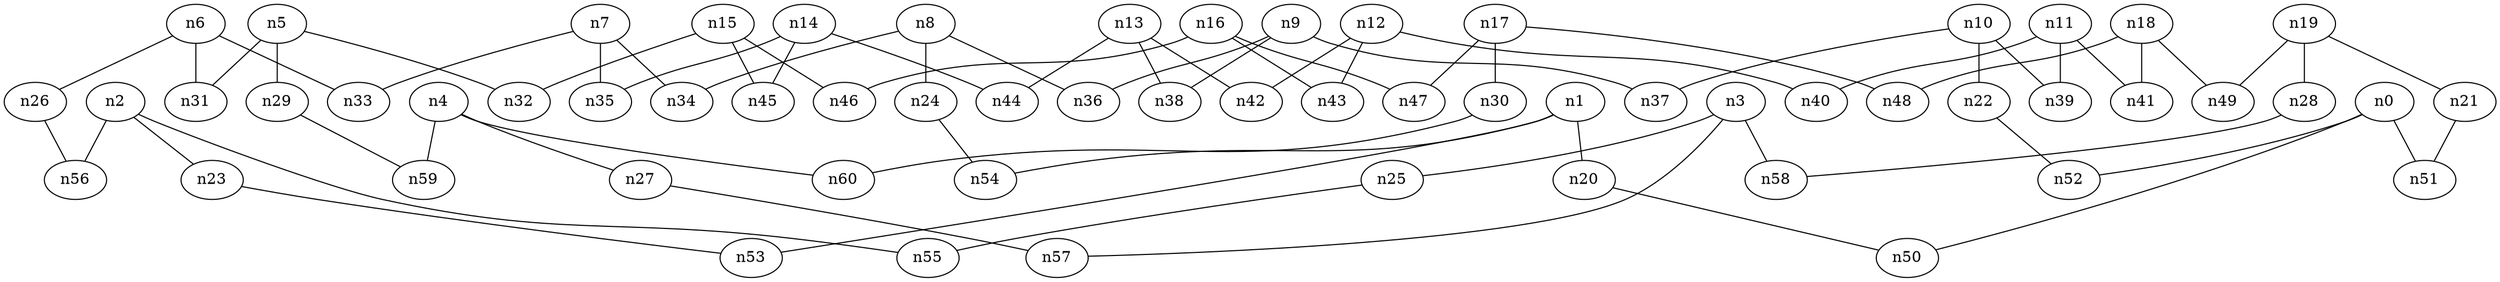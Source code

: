 strict graph "" {
	graph [edge_default="{}",
		node_default="{}"
	];
	node [label="\N"];
	n0	 [dim3pos="0.2541243599911098,0.5592239513520412,-0.7891066986747222",
		pos="-8.280507835236795,10.086220933145983"];
	n50	 [dim3pos="0.44355617302411043,0.4545653070980649,-0.7724171819392984",
		pos="10.222433466815524,-2.45343461347141"];
	n0 -- n50	 [id=e0];
	n51	 [dim3pos="-0.20028175666807166,-0.7642550519426502,0.6130264541812925",
		pos="1.3144983569666024,17.938645171114064"];
	n0 -- n51	 [id=e1];
	n52	 [dim3pos="-0.13232663183078833,-0.343276305274097,0.9298661413051257",
		pos="7.4860536009162475,12.189623117302911"];
	n0 -- n52	 [id=e2];
	n1	 [dim3pos="0.4895173469771908,0.03245638320753796,-0.8713893218289389",
		pos="3.207798577326231,16.220732428828327"];
	n20	 [dim3pos="0.5460932916960041,0.2403491024646493,-0.8025050938835594",
		pos="3.55620393017219,-2.5022783999887177"];
	n1 -- n20	 [id=e30];
	n53	 [dim3pos="-0.5935167319777501,0.21396216255829328,0.7758595761191777",
		pos="5.93718808604947,-0.6827199228412797"];
	n1 -- n53	 [id=e3];
	n54	 [dim3pos="-0.153259324523118,-0.011396800900176154,0.9881202823421648",
		pos="0.07422623640749335,-6.437479271670489"];
	n1 -- n54	 [id=e4];
	n2	 [dim3pos="-0.19450476716899662,0.5463386343403079,0.8146667982529433",
		pos="-1.228772985328085,5.664543387443642"];
	n23	 [dim3pos="0.45372510913176617,-0.47089869466421136,-0.7565632456754087",
		pos="-16.511932888226855,3.8543475810376355"];
	n2 -- n23	 [id=e33];
	n55	 [dim3pos="-0.0038933933852182056,0.7278256567286373,0.6857511610602463",
		pos="4.717738278273114,-19.664717003544077"];
	n2 -- n55	 [id=e5];
	n56	 [dim3pos="-0.06288565848669728,0.254432364757,0.9650438154409651",
		pos="11.237878803462257,-0.2651858230469216"];
	n2 -- n56	 [id=e6];
	n3	 [dim3pos="-0.6514875330255671,-0.5152865315539035,-0.5568157547262907",
		pos="13.235561738729071,-14.727714290908681"];
	n25	 [dim3pos="-0.33588238904002427,-0.7406757796510682,-0.581878346539075",
		pos="13.711421991315838,4.091352587058384"];
	n3 -- n25	 [id=e35];
	n57	 [dim3pos="0.5491196719290589,0.3490838246564006,0.7593471335718481",
		pos="3.7078603344916092,-0.7084871514231265"];
	n3 -- n57	 [id=e7];
	n58	 [dim3pos="0.8814680603914055,0.3536286510527021,0.31298695765871754",
		pos="-2.760068184129855,-7.535645255403831"];
	n3 -- n58	 [id=e8];
	n4	 [dim3pos="-0.13911278361493365,-0.20240951787627276,-0.9693699090171922",
		pos="0.9686558016288577,9.672922064003851"];
	n27	 [dim3pos="-0.31873929603963463,-0.28223624692360677,-0.9048469274317259",
		pos="0.7247330359340437,-2.701816363435948"];
	n4 -- n27	 [id=e37];
	n59	 [dim3pos="0.01977808811838157,0.021432096250533637,-0.9995746557814926",
		pos="0.8255125397975523,15.678795670348935"];
	n4 -- n59	 [id=e9];
	n60	 [dim3pos="-0.06967691781371332,-0.27189568322155194,-0.9598009504941463",
		pos="7.603116729712836,15.992467404072375"];
	n4 -- n60	 [id=e10];
	n5	 [dim3pos="-0.24706205479461724,-0.42902999882861964,0.8688461320543334",
		pos="-2.0932781489860375,13.08430006801701"];
	n29	 [dim3pos="0.2011207225298346,0.21936282341802482,-0.9546886438369054",
		pos="-18.02080131947048,-16.010147776213266"];
	n5 -- n29	 [id=e39];
	n31	 [dim3pos="0.09159773947584003,0.4365141735577326,-0.8950224748050329",
		pos="13.930328859972404,2.679277916585281"];
	n5 -- n31	 [id=e11];
	n32	 [dim3pos="-0.36105586417570107,-0.6146056021410753,0.7013548436855227",
		pos="23.030797434264848,-5.489685406025859"];
	n5 -- n32	 [id=e12];
	n6	 [dim3pos="-0.05320467011298801,0.39950901898964297,-0.9151840289384978",
		pos="7.986377734341223,-3.556424689690765"];
	n26	 [dim3pos="0.012644906402335336,-0.06987024369779736,0.9974759422601062",
		pos="-1.391757220971505,-6.212120262799019"];
	n6 -- n26	 [id=e36];
	n6 -- n31	 [id=e41];
	n33	 [dim3pos="0.2674392817310762,-0.5710639323520569,0.7761199751029292",
		pos="11.433556270604766,13.24867769398593"];
	n6 -- n33	 [id=e13];
	n7	 [dim3pos="0.5689484901093023,-0.5099109295919793,0.6452041998352062",
		pos="-0.7307304880798229,0.8695058000077636"];
	n7 -- n33	 [id=e43];
	n34	 [dim3pos="0.6623065222826238,-0.16267546025768156,0.7313595320851761",
		pos="-0.24085169951700133,7.033668336407013"];
	n7 -- n34	 [id=e14];
	n35	 [dim3pos="0.6729422332961955,-0.6427335188943474,0.36611797871180596",
		pos="5.520743717586769,7.479147721085982"];
	n7 -- n35	 [id=e15];
	n8	 [dim3pos="-0.49738697222010086,-0.053011018340969995,-0.8659076346817679",
		pos="3.247770859553511,8.900943694989543"];
	n24	 [dim3pos="0.15954138501497314,0.014164677495651666,0.987089615171261",
		pos="6.371736842645997,6.444047114574574"];
	n8 -- n24	 [id=e34];
	n8 -- n34	 [id=e44];
	n36	 [dim3pos="0.4870446796074807,0.2520867089881532,0.8362055795183195",
		pos="-5.805569374396248,31.99639545418144"];
	n8 -- n36	 [id=e16];
	n9	 [dim3pos="0.3712664347223077,0.39979921778314664,0.8380464306400752",
		pos="0.8223856366900241,-11.989267005212241"];
	n9 -- n36	 [id=e46];
	n37	 [dim3pos="-0.18592689819903235,-0.2387974347530565,-0.9531038630083536",
		pos="-2.2323495539286005,2.834127753577993"];
	n9 -- n37	 [id=e17];
	n38	 [dim3pos="-0.43859562278454456,-0.605741099603202,-0.6638611300006511",
		pos="-2.1974910511782166,27.429507495319683"];
	n9 -- n38	 [id=e18];
	n10	 [dim3pos="-0.027669939631143836,-0.027649990840717183,-0.9992346333305893",
		pos="3.926630209347431,21.952021491915897"];
	n22	 [dim3pos="0.06883217936044962,0.11736221065676186,-0.9907008845227951",
		pos="4.181959894384216,15.844444501688214"];
	n10 -- n22	 [id=e32];
	n10 -- n37	 [id=e47];
	n39	 [dim3pos="0.05510618502345005,0.0258686455322348,-0.9981453408950467",
		pos="3.580488786798962,22.052062164450785"];
	n10 -- n39	 [id=e19];
	n11	 [dim3pos="-0.09579468707492432,-0.012663202074679587,0.9953205620509571",
		pos="6.414614359713591,-6.379964354841932"];
	n11 -- n39	 [id=e49];
	n40	 [dim3pos="0.23917850291078893,-0.010665518916263496,0.9709170358231441",
		pos="6.238622531497253,0.2417645035565874"];
	n11 -- n40	 [id=e20];
	n41	 [dim3pos="0.34299362732023536,-0.04047830125064794,-0.93846517183408",
		pos="9.30730657723924,9.77741511843757"];
	n11 -- n41	 [id=e21];
	n12	 [dim3pos="0.5075874214856764,-0.1040384182607683,0.8552958652275362",
		pos="6.081018857492842,6.827860049079541"];
	n12 -- n40	 [id=e50];
	n42	 [dim3pos="0.7453758624775071,0.07586439511018953,0.6623136848884202",
		pos="-6.1817545379321635,0.8468936672288843"];
	n12 -- n42	 [id=e22];
	n43	 [dim3pos="0.4339736676462983,-0.2841510121367904,0.8549415524416027",
		pos="-0.5797180598443171,-5.73782713393104"];
	n12 -- n43	 [id=e23];
	n13	 [dim3pos="-0.7347573224842814,-0.45291866010693843,-0.5049716471077018",
		pos="9.977183140927409,8.383330750281594"];
	n13 -- n38	 [id=e48];
	n13 -- n42	 [id=e52];
	n44	 [dim3pos="-0.6872638266467017,-0.6826477059683324,-0.2483154085414471",
		pos="3.923621180994486,14.388107747455678"];
	n13 -- n44	 [id=e24];
	n14	 [dim3pos="-0.6612601951334296,0.7411658226730067,-0.11579368563761869",
		pos="21.148835232283737,-10.879520264335916"];
	n14 -- n35	 [id=e45];
	n14 -- n44	 [id=e54];
	n45	 [dim3pos="0.33390115420573313,0.8867731428688536,-0.3195988302647166",
		pos="1.2106805542134833,8.179287716544387"];
	n14 -- n45	 [id=e25];
	n15	 [dim3pos="0.10602008244151914,0.804172858774762,-0.5848638776066789",
		pos="1.4397148561986286,-10.370862057877039"];
	n15 -- n32	 [id=e42];
	n15 -- n45	 [id=e55];
	n46	 [dim3pos="-0.19705396057570163,0.6375038147147997,-0.7448212019307104",
		pos="1.870582887755356,8.694248478009088"];
	n15 -- n46	 [id=e26];
	n16	 [dim3pos="0.2547189974841337,-0.3759261341963007,0.8909532950435184",
		pos="5.3079070793850205,25.604097360536183"];
	n16 -- n43	 [id=e53];
	n16 -- n46	 [id=e56];
	n47	 [dim3pos="-0.07394678317244983,0.1234964968092645,-0.9895860187645569",
		pos="2.1103156080660384,9.280333460926192"];
	n16 -- n47	 [id=e27];
	n17	 [dim3pos="0.09802171735264253,-0.1827536302578298,-0.9782601154881165",
		pos="-10.503263605976318,15.916860921423396"];
	n30	 [dim3pos="-0.020164370832300372,0.2758872469372861,0.9609784727694488",
		pos="-1.4978368859388822,-12.84664898141076"];
	n17 -- n30	 [id=e40];
	n17 -- n47	 [id=e57];
	n48	 [dim3pos="0.2867731681549173,-0.3069078844393114,-0.9075068597511414",
		pos="2.3222924451987335,9.858264337617955"];
	n17 -- n48	 [id=e28];
	n18	 [dim3pos="0.5317861643725107,-0.23904550311316436,-0.8124412119183438",
		pos="9.002327988899125,3.7640619789619225"];
	n18 -- n41	 [id=e51];
	n18 -- n48	 [id=e58];
	n49	 [dim3pos="-0.7982644233885308,0.24568752190131374,0.5499195867889849",
		pos="-0.29857640312035016,-0.9885283701342285"];
	n18 -- n49	 [id=e29];
	n19	 [dim3pos="0.9561139674567474,0.06614533009146986,-0.2854310364014542",
		pos="3.2106640289110056,4.422932836132739"];
	n21	 [dim3pos="-0.45475857294952354,-0.806106385909814,0.3786649375428506",
		pos="7.340345615500613,-13.74881354937618"];
	n19 -- n21	 [id=e31];
	n28	 [dim3pos="0.45913188295340623,-0.8883531853006998,-0.005150943773737877",
		pos="-4.235364376679061,17.27360862819219"];
	n19 -- n28	 [id=e38];
	n19 -- n49	 [id=e59];
	n20 -- n50	 [id=e60];
	n21 -- n51	 [id=e61];
	n22 -- n52	 [id=e62];
	n23 -- n53	 [id=e63];
	n24 -- n54	 [id=e64];
	n25 -- n55	 [id=e65];
	n26 -- n56	 [id=e66];
	n27 -- n57	 [id=e67];
	n28 -- n58	 [id=e68];
	n29 -- n59	 [id=e69];
	n30 -- n60	 [id=e70];
}
